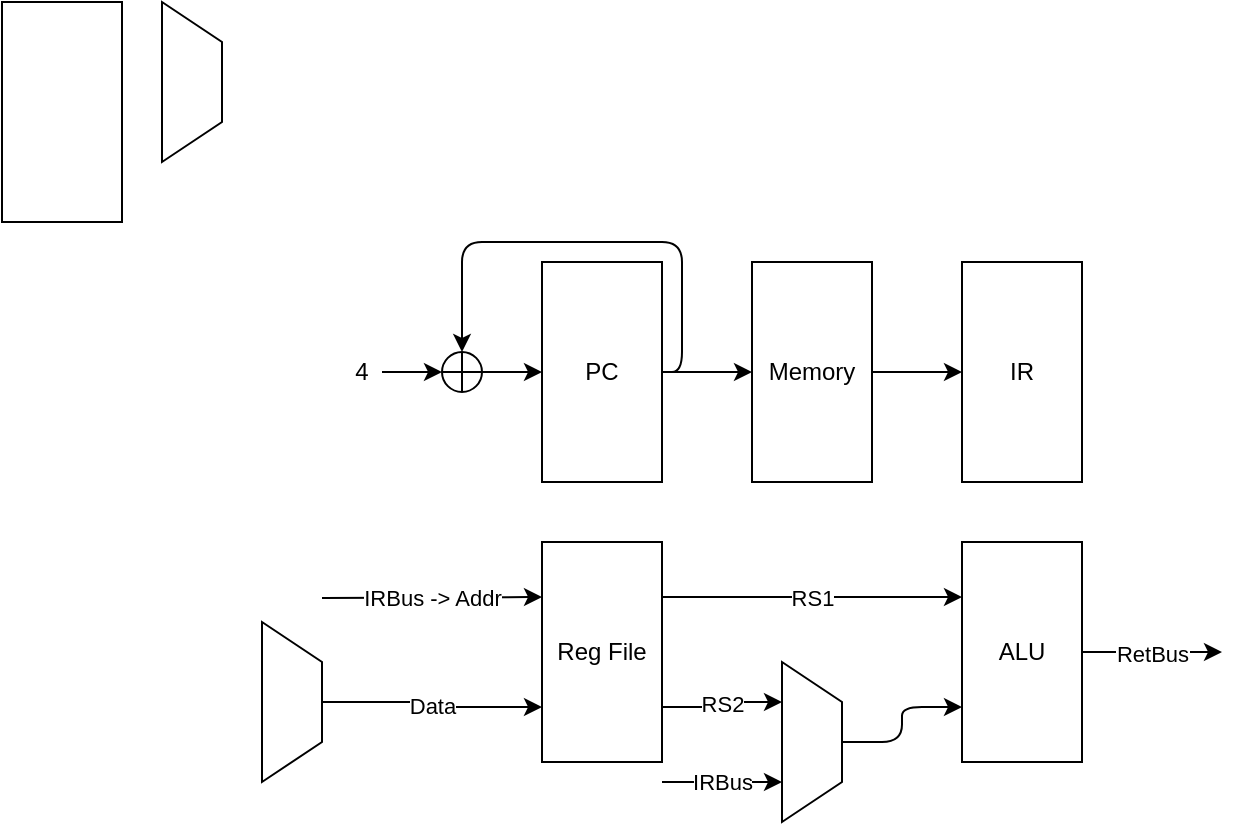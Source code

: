 <mxfile>
    <diagram id="3x-eUsuWZX23UEjdi9kz" name="Page-1">
        <mxGraphModel dx="539" dy="381" grid="1" gridSize="10" guides="1" tooltips="1" connect="1" arrows="1" fold="1" page="1" pageScale="1" pageWidth="850" pageHeight="1100" math="0" shadow="0">
            <root>
                <mxCell id="0"/>
                <mxCell id="1" parent="0"/>
                <mxCell id="qKVF_YrDdloqw2CT3vJY-5" value="RetBus" style="edgeStyle=orthogonalEdgeStyle;rounded=0;orthogonalLoop=1;jettySize=auto;html=1;exitX=1;exitY=0.5;exitDx=0;exitDy=0;" parent="1" source="qKVF_YrDdloqw2CT3vJY-1" edge="1">
                    <mxGeometry relative="1" as="geometry">
                        <mxPoint x="630" y="335" as="targetPoint"/>
                    </mxGeometry>
                </mxCell>
                <mxCell id="qKVF_YrDdloqw2CT3vJY-1" value="ALU" style="rounded=0;whiteSpace=wrap;html=1;" parent="1" vertex="1">
                    <mxGeometry x="500" y="280" width="60" height="110" as="geometry"/>
                </mxCell>
                <mxCell id="qKVF_YrDdloqw2CT3vJY-3" value="RS1" style="edgeStyle=orthogonalEdgeStyle;rounded=0;orthogonalLoop=1;jettySize=auto;html=1;exitX=1;exitY=0.25;exitDx=0;exitDy=0;entryX=0;entryY=0.25;entryDx=0;entryDy=0;" parent="1" source="qKVF_YrDdloqw2CT3vJY-2" target="qKVF_YrDdloqw2CT3vJY-1" edge="1">
                    <mxGeometry relative="1" as="geometry"/>
                </mxCell>
                <mxCell id="qKVF_YrDdloqw2CT3vJY-9" value="RS2" style="edgeStyle=orthogonalEdgeStyle;rounded=0;orthogonalLoop=1;jettySize=auto;html=1;exitX=1;exitY=0.75;exitDx=0;exitDy=0;entryX=0.25;entryY=1;entryDx=0;entryDy=0;" parent="1" source="qKVF_YrDdloqw2CT3vJY-2" target="qKVF_YrDdloqw2CT3vJY-6" edge="1">
                    <mxGeometry relative="1" as="geometry"/>
                </mxCell>
                <mxCell id="qKVF_YrDdloqw2CT3vJY-2" value="Reg File" style="rounded=0;whiteSpace=wrap;html=1;" parent="1" vertex="1">
                    <mxGeometry x="290" y="280" width="60" height="110" as="geometry"/>
                </mxCell>
                <mxCell id="qKVF_YrDdloqw2CT3vJY-8" style="edgeStyle=orthogonalEdgeStyle;orthogonalLoop=1;jettySize=auto;html=1;exitX=0.5;exitY=0;exitDx=0;exitDy=0;entryX=0;entryY=0.75;entryDx=0;entryDy=0;rounded=1;" parent="1" source="qKVF_YrDdloqw2CT3vJY-6" target="qKVF_YrDdloqw2CT3vJY-1" edge="1">
                    <mxGeometry relative="1" as="geometry"/>
                </mxCell>
                <mxCell id="qKVF_YrDdloqw2CT3vJY-6" value="" style="shape=trapezoid;perimeter=trapezoidPerimeter;whiteSpace=wrap;html=1;fixedSize=1;direction=south;" parent="1" vertex="1">
                    <mxGeometry x="410" y="340" width="30" height="80" as="geometry"/>
                </mxCell>
                <mxCell id="qKVF_YrDdloqw2CT3vJY-7" value="" style="shape=trapezoid;perimeter=trapezoidPerimeter;whiteSpace=wrap;html=1;fixedSize=1;direction=south;" parent="1" vertex="1">
                    <mxGeometry x="100" y="10" width="30" height="80" as="geometry"/>
                </mxCell>
                <mxCell id="qKVF_YrDdloqw2CT3vJY-34" style="edgeStyle=orthogonalEdgeStyle;rounded=0;orthogonalLoop=1;jettySize=auto;html=1;exitX=1;exitY=0.5;exitDx=0;exitDy=0;entryX=0;entryY=0.5;entryDx=0;entryDy=0;fontSize=8;" parent="1" source="qKVF_YrDdloqw2CT3vJY-10" target="qKVF_YrDdloqw2CT3vJY-33" edge="1">
                    <mxGeometry relative="1" as="geometry"/>
                </mxCell>
                <mxCell id="qKVF_YrDdloqw2CT3vJY-10" value="Memory" style="rounded=0;whiteSpace=wrap;html=1;" parent="1" vertex="1">
                    <mxGeometry x="395" y="140" width="60" height="110" as="geometry"/>
                </mxCell>
                <mxCell id="qKVF_YrDdloqw2CT3vJY-11" value="" style="rounded=0;whiteSpace=wrap;html=1;" parent="1" vertex="1">
                    <mxGeometry x="20" y="10" width="60" height="110" as="geometry"/>
                </mxCell>
                <mxCell id="qKVF_YrDdloqw2CT3vJY-15" style="edgeStyle=orthogonalEdgeStyle;rounded=0;orthogonalLoop=1;jettySize=auto;html=1;exitX=1;exitY=0.5;exitDx=0;exitDy=0;entryX=0;entryY=0.5;entryDx=0;entryDy=0;" parent="1" source="qKVF_YrDdloqw2CT3vJY-14" target="qKVF_YrDdloqw2CT3vJY-10" edge="1">
                    <mxGeometry relative="1" as="geometry"/>
                </mxCell>
                <mxCell id="11" style="edgeStyle=orthogonalEdgeStyle;html=1;exitX=1;exitY=0.5;exitDx=0;exitDy=0;entryX=0.5;entryY=0;entryDx=0;entryDy=0;elbow=vertical;rounded=1;" edge="1" parent="1" source="qKVF_YrDdloqw2CT3vJY-14" target="4">
                    <mxGeometry relative="1" as="geometry">
                        <Array as="points">
                            <mxPoint x="360" y="195"/>
                            <mxPoint x="360" y="130"/>
                            <mxPoint x="250" y="130"/>
                        </Array>
                    </mxGeometry>
                </mxCell>
                <mxCell id="qKVF_YrDdloqw2CT3vJY-14" value="PC" style="rounded=0;whiteSpace=wrap;html=1;" parent="1" vertex="1">
                    <mxGeometry x="290" y="140" width="60" height="110" as="geometry"/>
                </mxCell>
                <mxCell id="qKVF_YrDdloqw2CT3vJY-25" value="IRBus" style="edgeStyle=orthogonalEdgeStyle;rounded=0;orthogonalLoop=1;jettySize=auto;html=1;exitX=1;exitY=0.5;exitDx=0;exitDy=0;" parent="1" edge="1">
                    <mxGeometry relative="1" as="geometry">
                        <mxPoint x="410" y="400.0" as="targetPoint"/>
                        <mxPoint x="350" y="400.0" as="sourcePoint"/>
                    </mxGeometry>
                </mxCell>
                <mxCell id="qKVF_YrDdloqw2CT3vJY-29" value="Data" style="edgeStyle=orthogonalEdgeStyle;rounded=0;orthogonalLoop=1;jettySize=auto;html=1;exitX=0.5;exitY=0;exitDx=0;exitDy=0;entryX=0;entryY=0.75;entryDx=0;entryDy=0;" parent="1" source="qKVF_YrDdloqw2CT3vJY-28" target="qKVF_YrDdloqw2CT3vJY-2" edge="1">
                    <mxGeometry relative="1" as="geometry"/>
                </mxCell>
                <mxCell id="qKVF_YrDdloqw2CT3vJY-28" value="" style="shape=trapezoid;perimeter=trapezoidPerimeter;whiteSpace=wrap;html=1;fixedSize=1;direction=south;" parent="1" vertex="1">
                    <mxGeometry x="150" y="320" width="30" height="80" as="geometry"/>
                </mxCell>
                <mxCell id="qKVF_YrDdloqw2CT3vJY-30" value="IRBus -&amp;gt; Addr" style="endArrow=classic;html=1;rounded=0;entryX=0;entryY=0.25;entryDx=0;entryDy=0;" parent="1" target="qKVF_YrDdloqw2CT3vJY-2" edge="1">
                    <mxGeometry width="50" height="50" relative="1" as="geometry">
                        <mxPoint x="180" y="308" as="sourcePoint"/>
                        <mxPoint x="270" y="260" as="targetPoint"/>
                    </mxGeometry>
                </mxCell>
                <mxCell id="qKVF_YrDdloqw2CT3vJY-33" value="IR" style="rounded=0;whiteSpace=wrap;html=1;" parent="1" vertex="1">
                    <mxGeometry x="500" y="140" width="60" height="110" as="geometry"/>
                </mxCell>
                <mxCell id="5" style="edgeStyle=none;html=1;exitX=1;exitY=0.5;exitDx=0;exitDy=0;entryX=0;entryY=0.5;entryDx=0;entryDy=0;" edge="1" parent="1" source="4" target="qKVF_YrDdloqw2CT3vJY-14">
                    <mxGeometry relative="1" as="geometry"/>
                </mxCell>
                <mxCell id="4" value="" style="shape=orEllipse;perimeter=ellipsePerimeter;whiteSpace=wrap;html=1;backgroundOutline=1;" vertex="1" parent="1">
                    <mxGeometry x="240" y="185" width="20" height="20" as="geometry"/>
                </mxCell>
                <mxCell id="13" style="edgeStyle=orthogonalEdgeStyle;html=1;exitX=1;exitY=0.5;exitDx=0;exitDy=0;entryX=0;entryY=0.5;entryDx=0;entryDy=0;elbow=vertical;" edge="1" parent="1" source="12" target="4">
                    <mxGeometry relative="1" as="geometry"/>
                </mxCell>
                <mxCell id="12" value="4" style="text;html=1;strokeColor=none;fillColor=none;align=center;verticalAlign=middle;whiteSpace=wrap;rounded=0;" vertex="1" parent="1">
                    <mxGeometry x="190" y="180" width="20" height="30" as="geometry"/>
                </mxCell>
            </root>
        </mxGraphModel>
    </diagram>
</mxfile>